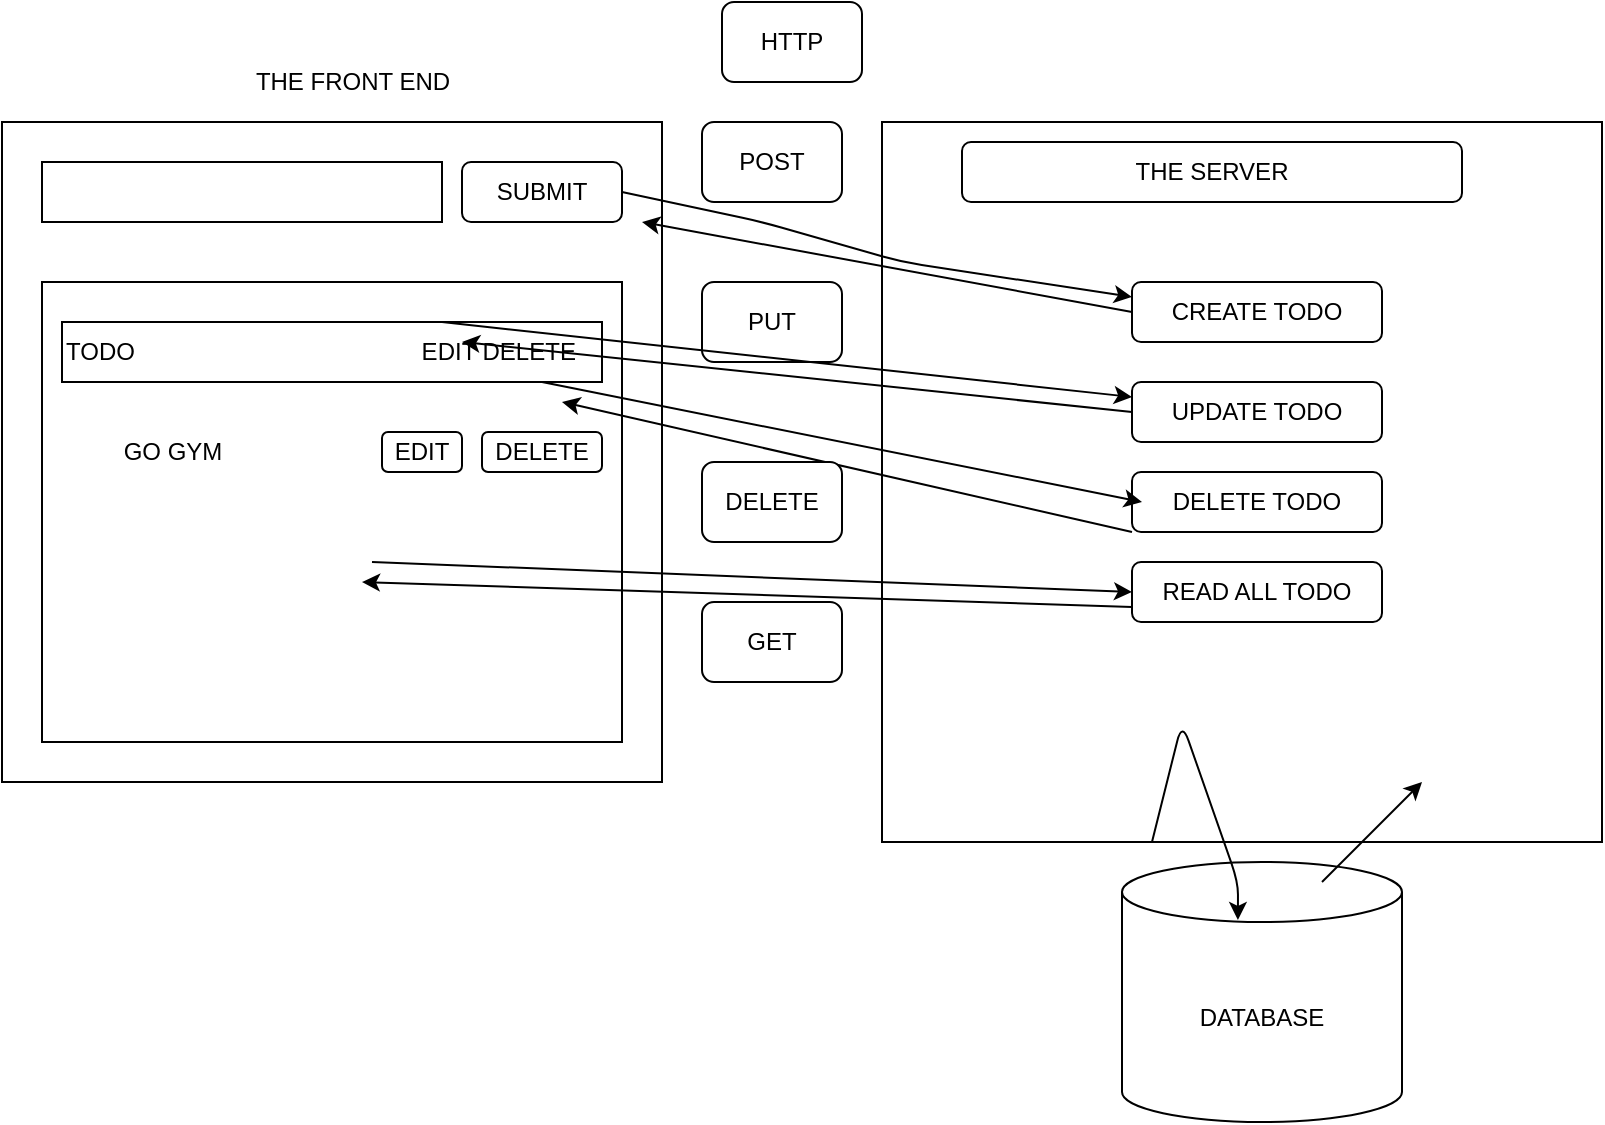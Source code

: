<mxfile version="15.3.7" type="device"><diagram id="l0UNZBIRBauu9TOPfQig" name="Page-1"><mxGraphModel dx="1021" dy="769" grid="1" gridSize="10" guides="1" tooltips="1" connect="1" arrows="1" fold="1" page="1" pageScale="1" pageWidth="850" pageHeight="1100" math="0" shadow="0"><root><mxCell id="0"/><mxCell id="1" parent="0"/><mxCell id="RsypU63WfrMuu2Yeens7-1" value="" style="whiteSpace=wrap;html=1;aspect=fixed;" vertex="1" parent="1"><mxGeometry x="40" y="120" width="330" height="330" as="geometry"/></mxCell><mxCell id="RsypU63WfrMuu2Yeens7-2" value="" style="rounded=0;whiteSpace=wrap;html=1;" vertex="1" parent="1"><mxGeometry x="60" y="140" width="200" height="30" as="geometry"/></mxCell><mxCell id="RsypU63WfrMuu2Yeens7-3" value="SUBMIT" style="rounded=1;whiteSpace=wrap;html=1;" vertex="1" parent="1"><mxGeometry x="270" y="140" width="80" height="30" as="geometry"/></mxCell><mxCell id="RsypU63WfrMuu2Yeens7-4" value="" style="rounded=0;whiteSpace=wrap;html=1;" vertex="1" parent="1"><mxGeometry x="60" y="200" width="290" height="230" as="geometry"/></mxCell><mxCell id="RsypU63WfrMuu2Yeens7-5" value="TODO&amp;nbsp; &amp;nbsp; &amp;nbsp; &amp;nbsp; &amp;nbsp; &amp;nbsp; &amp;nbsp; &amp;nbsp; &amp;nbsp; &amp;nbsp; &amp;nbsp; &amp;nbsp; &amp;nbsp; &amp;nbsp; &amp;nbsp; &amp;nbsp; &amp;nbsp; &amp;nbsp; &amp;nbsp; &amp;nbsp; &amp;nbsp; &amp;nbsp;EDIT DELETE" style="rounded=0;whiteSpace=wrap;html=1;align=left;" vertex="1" parent="1"><mxGeometry x="70" y="220" width="270" height="30" as="geometry"/></mxCell><mxCell id="RsypU63WfrMuu2Yeens7-6" value="THE FRONT END" style="text;html=1;align=center;verticalAlign=middle;resizable=0;points=[];autosize=1;strokeColor=none;fillColor=none;" vertex="1" parent="1"><mxGeometry x="160" y="90" width="110" height="20" as="geometry"/></mxCell><mxCell id="RsypU63WfrMuu2Yeens7-7" value="GO GYM" style="text;html=1;align=center;verticalAlign=middle;resizable=0;points=[];autosize=1;strokeColor=none;fillColor=none;" vertex="1" parent="1"><mxGeometry x="95" y="275" width="60" height="20" as="geometry"/></mxCell><mxCell id="RsypU63WfrMuu2Yeens7-8" value="EDIT" style="rounded=1;whiteSpace=wrap;html=1;" vertex="1" parent="1"><mxGeometry x="230" y="275" width="40" height="20" as="geometry"/></mxCell><mxCell id="RsypU63WfrMuu2Yeens7-9" value="DELETE" style="rounded=1;whiteSpace=wrap;html=1;" vertex="1" parent="1"><mxGeometry x="280" y="275" width="60" height="20" as="geometry"/></mxCell><mxCell id="RsypU63WfrMuu2Yeens7-10" value="HTTP" style="rounded=1;whiteSpace=wrap;html=1;" vertex="1" parent="1"><mxGeometry x="400" y="60" width="70" height="40" as="geometry"/></mxCell><mxCell id="RsypU63WfrMuu2Yeens7-11" value="" style="whiteSpace=wrap;html=1;aspect=fixed;" vertex="1" parent="1"><mxGeometry x="480" y="120" width="360" height="360" as="geometry"/></mxCell><mxCell id="RsypU63WfrMuu2Yeens7-12" value="THE SERVER" style="rounded=1;whiteSpace=wrap;html=1;" vertex="1" parent="1"><mxGeometry x="520" y="130" width="250" height="30" as="geometry"/></mxCell><mxCell id="RsypU63WfrMuu2Yeens7-13" value="CREATE TODO" style="rounded=1;whiteSpace=wrap;html=1;" vertex="1" parent="1"><mxGeometry x="605" y="200" width="125" height="30" as="geometry"/></mxCell><mxCell id="RsypU63WfrMuu2Yeens7-14" value="UPDATE TODO" style="rounded=1;whiteSpace=wrap;html=1;" vertex="1" parent="1"><mxGeometry x="605" y="250" width="125" height="30" as="geometry"/></mxCell><mxCell id="RsypU63WfrMuu2Yeens7-15" value="DELETE TODO" style="rounded=1;whiteSpace=wrap;html=1;" vertex="1" parent="1"><mxGeometry x="605" y="295" width="125" height="30" as="geometry"/></mxCell><mxCell id="RsypU63WfrMuu2Yeens7-16" value="READ ALL TODO" style="rounded=1;whiteSpace=wrap;html=1;" vertex="1" parent="1"><mxGeometry x="605" y="340" width="125" height="30" as="geometry"/></mxCell><mxCell id="RsypU63WfrMuu2Yeens7-19" value="POST" style="rounded=1;whiteSpace=wrap;html=1;" vertex="1" parent="1"><mxGeometry x="390" y="120" width="70" height="40" as="geometry"/></mxCell><mxCell id="RsypU63WfrMuu2Yeens7-21" value="" style="endArrow=classic;html=1;exitX=1;exitY=0.5;exitDx=0;exitDy=0;entryX=0;entryY=0.25;entryDx=0;entryDy=0;" edge="1" parent="1" source="RsypU63WfrMuu2Yeens7-3" target="RsypU63WfrMuu2Yeens7-13"><mxGeometry width="50" height="50" relative="1" as="geometry"><mxPoint x="500" y="410" as="sourcePoint"/><mxPoint x="550" y="360" as="targetPoint"/><Array as="points"><mxPoint x="420" y="170"/><mxPoint x="490" y="190"/></Array></mxGeometry></mxCell><mxCell id="RsypU63WfrMuu2Yeens7-23" value="" style="endArrow=classic;html=1;exitX=0;exitY=0.5;exitDx=0;exitDy=0;" edge="1" parent="1" source="RsypU63WfrMuu2Yeens7-13"><mxGeometry width="50" height="50" relative="1" as="geometry"><mxPoint x="310" y="220" as="sourcePoint"/><mxPoint x="360" y="170" as="targetPoint"/></mxGeometry></mxCell><mxCell id="RsypU63WfrMuu2Yeens7-24" value="PUT" style="rounded=1;whiteSpace=wrap;html=1;" vertex="1" parent="1"><mxGeometry x="390" y="200" width="70" height="40" as="geometry"/></mxCell><mxCell id="RsypU63WfrMuu2Yeens7-25" value="" style="endArrow=classic;html=1;entryX=0;entryY=0.25;entryDx=0;entryDy=0;" edge="1" parent="1" target="RsypU63WfrMuu2Yeens7-14"><mxGeometry width="50" height="50" relative="1" as="geometry"><mxPoint x="260" y="220" as="sourcePoint"/><mxPoint x="310" y="170" as="targetPoint"/></mxGeometry></mxCell><mxCell id="RsypU63WfrMuu2Yeens7-27" value="" style="endArrow=classic;html=1;exitX=0;exitY=0.5;exitDx=0;exitDy=0;" edge="1" parent="1" source="RsypU63WfrMuu2Yeens7-14"><mxGeometry width="50" height="50" relative="1" as="geometry"><mxPoint x="220" y="280" as="sourcePoint"/><mxPoint x="270" y="230" as="targetPoint"/></mxGeometry></mxCell><mxCell id="RsypU63WfrMuu2Yeens7-28" value="" style="endArrow=classic;html=1;" edge="1" parent="1"><mxGeometry width="50" height="50" relative="1" as="geometry"><mxPoint x="310" y="250" as="sourcePoint"/><mxPoint x="610" y="310" as="targetPoint"/></mxGeometry></mxCell><mxCell id="RsypU63WfrMuu2Yeens7-30" value="" style="endArrow=classic;html=1;exitX=0;exitY=1;exitDx=0;exitDy=0;" edge="1" parent="1" source="RsypU63WfrMuu2Yeens7-15"><mxGeometry width="50" height="50" relative="1" as="geometry"><mxPoint x="500" y="410" as="sourcePoint"/><mxPoint x="320" y="260" as="targetPoint"/></mxGeometry></mxCell><mxCell id="RsypU63WfrMuu2Yeens7-31" value="DELETE" style="rounded=1;whiteSpace=wrap;html=1;" vertex="1" parent="1"><mxGeometry x="390" y="290" width="70" height="40" as="geometry"/></mxCell><mxCell id="RsypU63WfrMuu2Yeens7-32" value="GET" style="rounded=1;whiteSpace=wrap;html=1;" vertex="1" parent="1"><mxGeometry x="390" y="360" width="70" height="40" as="geometry"/></mxCell><mxCell id="RsypU63WfrMuu2Yeens7-33" value="" style="endArrow=classic;html=1;exitX=0;exitY=0.75;exitDx=0;exitDy=0;" edge="1" parent="1" source="RsypU63WfrMuu2Yeens7-16"><mxGeometry width="50" height="50" relative="1" as="geometry"><mxPoint x="170" y="400" as="sourcePoint"/><mxPoint x="220" y="350" as="targetPoint"/></mxGeometry></mxCell><mxCell id="RsypU63WfrMuu2Yeens7-34" value="" style="endArrow=classic;html=1;entryX=0;entryY=0.5;entryDx=0;entryDy=0;" edge="1" parent="1" target="RsypU63WfrMuu2Yeens7-16"><mxGeometry width="50" height="50" relative="1" as="geometry"><mxPoint x="225" y="340" as="sourcePoint"/><mxPoint x="275" y="290" as="targetPoint"/></mxGeometry></mxCell><mxCell id="RsypU63WfrMuu2Yeens7-35" value="DATABASE" style="shape=cylinder3;whiteSpace=wrap;html=1;boundedLbl=1;backgroundOutline=1;size=15;" vertex="1" parent="1"><mxGeometry x="600" y="490" width="140" height="130" as="geometry"/></mxCell><mxCell id="RsypU63WfrMuu2Yeens7-36" value="" style="endArrow=classic;html=1;entryX=0.414;entryY=0.223;entryDx=0;entryDy=0;entryPerimeter=0;" edge="1" parent="1" source="RsypU63WfrMuu2Yeens7-11" target="RsypU63WfrMuu2Yeens7-35"><mxGeometry width="50" height="50" relative="1" as="geometry"><mxPoint x="500" y="410" as="sourcePoint"/><mxPoint x="550" y="360" as="targetPoint"/><Array as="points"><mxPoint x="630" y="420"/><mxPoint x="658" y="500"/></Array></mxGeometry></mxCell><mxCell id="RsypU63WfrMuu2Yeens7-37" value="" style="endArrow=classic;html=1;" edge="1" parent="1"><mxGeometry width="50" height="50" relative="1" as="geometry"><mxPoint x="700" y="500" as="sourcePoint"/><mxPoint x="750" y="450" as="targetPoint"/></mxGeometry></mxCell></root></mxGraphModel></diagram></mxfile>
